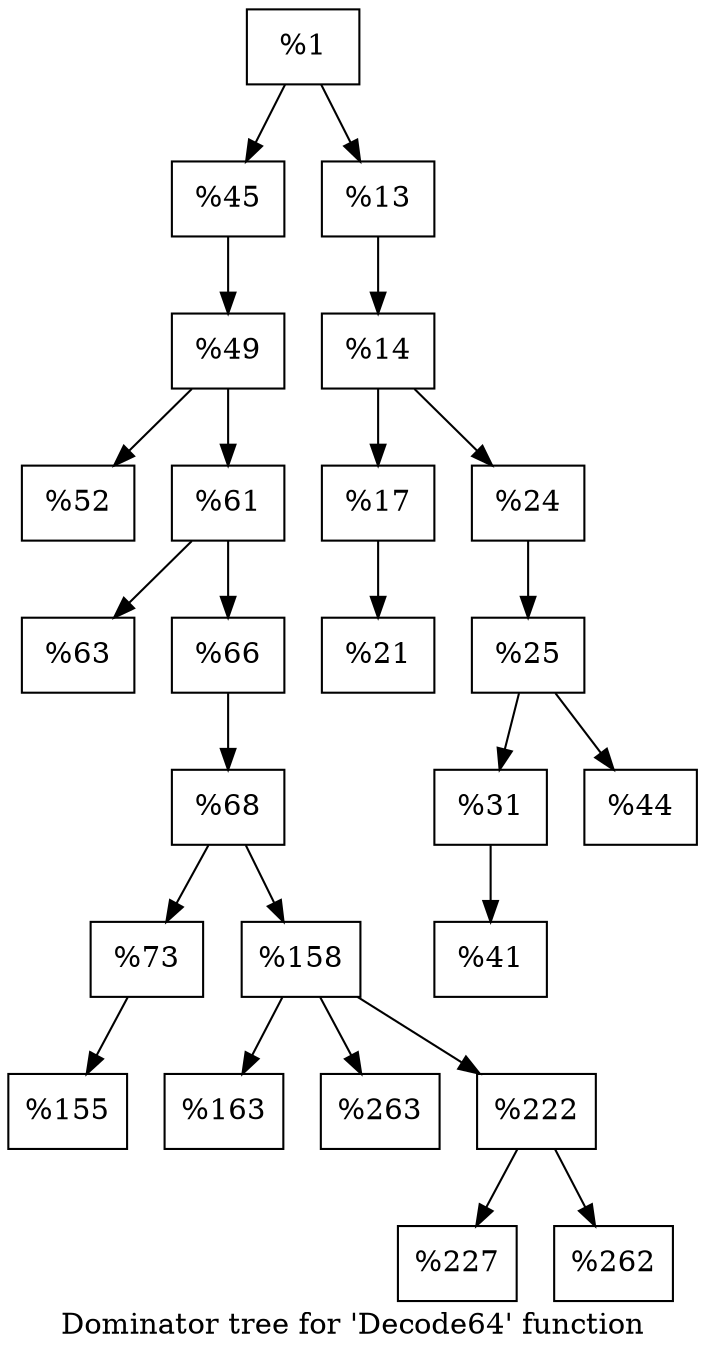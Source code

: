 digraph "Dominator tree for 'Decode64' function" {
	label="Dominator tree for 'Decode64' function";

	Node0x258bbb0 [shape=record,label="{%1}"];
	Node0x258bbb0 -> Node0x25a63c0;
	Node0x258bbb0 -> Node0x2598c00;
	Node0x25a63c0 [shape=record,label="{%45}"];
	Node0x25a63c0 -> Node0x259f1a0;
	Node0x259f1a0 [shape=record,label="{%49}"];
	Node0x259f1a0 -> Node0x25936a0;
	Node0x259f1a0 -> Node0x25ae5d0;
	Node0x25936a0 [shape=record,label="{%52}"];
	Node0x25ae5d0 [shape=record,label="{%61}"];
	Node0x25ae5d0 -> Node0x2599c60;
	Node0x25ae5d0 -> Node0x258d890;
	Node0x2599c60 [shape=record,label="{%63}"];
	Node0x258d890 [shape=record,label="{%66}"];
	Node0x258d890 -> Node0x259dd10;
	Node0x259dd10 [shape=record,label="{%68}"];
	Node0x259dd10 -> Node0x25a4c90;
	Node0x259dd10 -> Node0x25a33f0;
	Node0x25a4c90 [shape=record,label="{%73}"];
	Node0x25a4c90 -> Node0x258e5b0;
	Node0x258e5b0 [shape=record,label="{%155}"];
	Node0x25a33f0 [shape=record,label="{%158}"];
	Node0x25a33f0 -> Node0x258ac00;
	Node0x25a33f0 -> Node0x259c050;
	Node0x25a33f0 -> Node0x25a6020;
	Node0x258ac00 [shape=record,label="{%163}"];
	Node0x259c050 [shape=record,label="{%263}"];
	Node0x25a6020 [shape=record,label="{%222}"];
	Node0x25a6020 -> Node0x259e080;
	Node0x25a6020 -> Node0x2597590;
	Node0x259e080 [shape=record,label="{%227}"];
	Node0x2597590 [shape=record,label="{%262}"];
	Node0x2598c00 [shape=record,label="{%13}"];
	Node0x2598c00 -> Node0x256d660;
	Node0x256d660 [shape=record,label="{%14}"];
	Node0x256d660 -> Node0x256d910;
	Node0x256d660 -> Node0x2597760;
	Node0x256d910 [shape=record,label="{%17}"];
	Node0x256d910 -> Node0x25a5030;
	Node0x25a5030 [shape=record,label="{%21}"];
	Node0x2597760 [shape=record,label="{%24}"];
	Node0x2597760 -> Node0x2587d30;
	Node0x2587d30 [shape=record,label="{%25}"];
	Node0x2587d30 -> Node0x2583890;
	Node0x2587d30 -> Node0x2586080;
	Node0x2583890 [shape=record,label="{%31}"];
	Node0x2583890 -> Node0x2570d30;
	Node0x2570d30 [shape=record,label="{%41}"];
	Node0x2586080 [shape=record,label="{%44}"];
}
